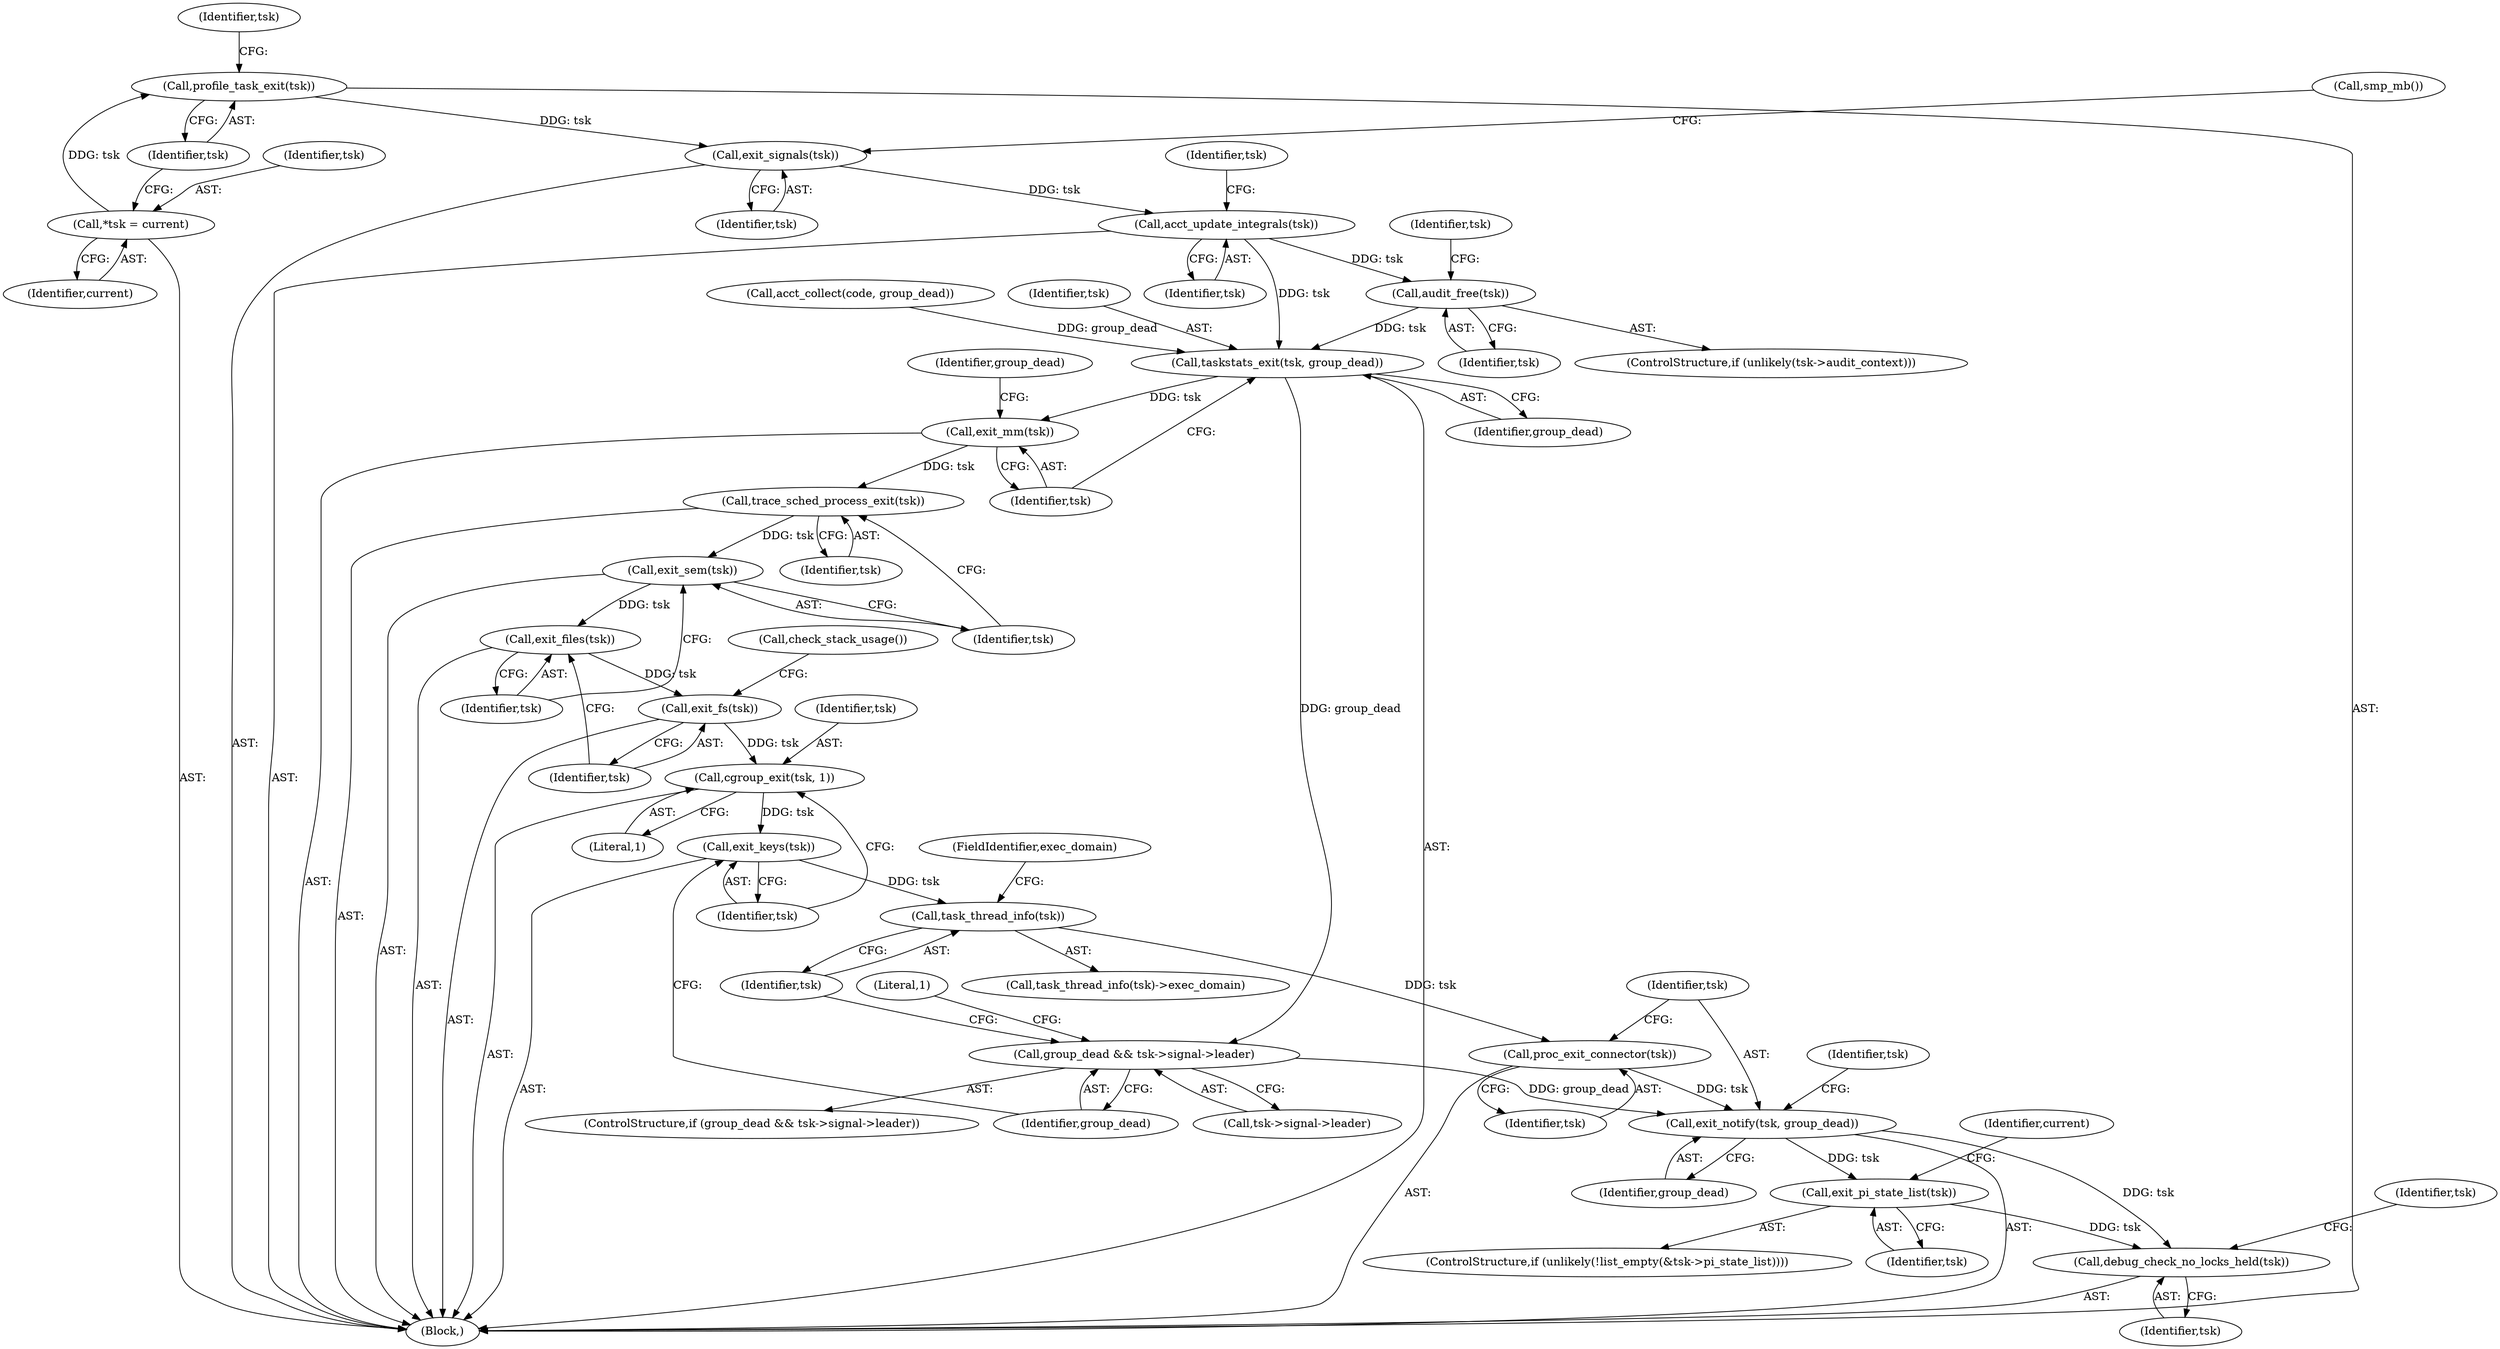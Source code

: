 digraph "0_linux_8141c7f3e7aee618312fa1c15109e1219de784a7@API" {
"1000174" [label="(Call,acct_update_integrals(tsk))"];
"1000163" [label="(Call,exit_signals(tsk))"];
"1000118" [label="(Call,profile_task_exit(tsk))"];
"1000114" [label="(Call,*tsk = current)"];
"1000223" [label="(Call,audit_free(tsk))"];
"1000230" [label="(Call,taskstats_exit(tsk, group_dead))"];
"1000233" [label="(Call,exit_mm(tsk))"];
"1000238" [label="(Call,trace_sched_process_exit(tsk))"];
"1000240" [label="(Call,exit_sem(tsk))"];
"1000242" [label="(Call,exit_files(tsk))"];
"1000244" [label="(Call,exit_fs(tsk))"];
"1000248" [label="(Call,cgroup_exit(tsk, 1))"];
"1000251" [label="(Call,exit_keys(tsk))"];
"1000266" [label="(Call,task_thread_info(tsk))"];
"1000280" [label="(Call,proc_exit_connector(tsk))"];
"1000282" [label="(Call,exit_notify(tsk, group_dead))"];
"1000302" [label="(Call,exit_pi_state_list(tsk))"];
"1000313" [label="(Call,debug_check_no_locks_held(tsk))"];
"1000254" [label="(Call,group_dead && tsk->signal->leader)"];
"1000251" [label="(Call,exit_keys(tsk))"];
"1000240" [label="(Call,exit_sem(tsk))"];
"1000119" [label="(Identifier,tsk)"];
"1000246" [label="(Call,check_stack_usage())"];
"1000224" [label="(Identifier,tsk)"];
"1000268" [label="(FieldIdentifier,exec_domain)"];
"1000249" [label="(Identifier,tsk)"];
"1000163" [label="(Call,exit_signals(tsk))"];
"1000116" [label="(Identifier,current)"];
"1000243" [label="(Identifier,tsk)"];
"1000245" [label="(Identifier,tsk)"];
"1000302" [label="(Call,exit_pi_state_list(tsk))"];
"1000115" [label="(Identifier,tsk)"];
"1000265" [label="(Call,task_thread_info(tsk)->exec_domain)"];
"1000175" [label="(Identifier,tsk)"];
"1000250" [label="(Literal,1)"];
"1000294" [label="(ControlStructure,if (unlikely(!list_empty(&tsk->pi_state_list))))"];
"1000303" [label="(Identifier,tsk)"];
"1000317" [label="(Identifier,tsk)"];
"1000280" [label="(Call,proc_exit_connector(tsk))"];
"1000232" [label="(Identifier,group_dead)"];
"1000266" [label="(Call,task_thread_info(tsk))"];
"1000256" [label="(Call,tsk->signal->leader)"];
"1000236" [label="(Identifier,group_dead)"];
"1000165" [label="(Call,smp_mb())"];
"1000281" [label="(Identifier,tsk)"];
"1000283" [label="(Identifier,tsk)"];
"1000242" [label="(Call,exit_files(tsk))"];
"1000314" [label="(Identifier,tsk)"];
"1000254" [label="(Call,group_dead && tsk->signal->leader)"];
"1000262" [label="(Literal,1)"];
"1000174" [label="(Call,acct_update_integrals(tsk))"];
"1000239" [label="(Identifier,tsk)"];
"1000230" [label="(Call,taskstats_exit(tsk, group_dead))"];
"1000282" [label="(Call,exit_notify(tsk, group_dead))"];
"1000164" [label="(Identifier,tsk)"];
"1000307" [label="(Identifier,current)"];
"1000178" [label="(Identifier,tsk)"];
"1000241" [label="(Identifier,tsk)"];
"1000112" [label="(Block,)"];
"1000233" [label="(Call,exit_mm(tsk))"];
"1000114" [label="(Call,*tsk = current)"];
"1000284" [label="(Identifier,group_dead)"];
"1000238" [label="(Call,trace_sched_process_exit(tsk))"];
"1000227" [label="(Identifier,tsk)"];
"1000218" [label="(ControlStructure,if (unlikely(tsk->audit_context)))"];
"1000287" [label="(Identifier,tsk)"];
"1000313" [label="(Call,debug_check_no_locks_held(tsk))"];
"1000223" [label="(Call,audit_free(tsk))"];
"1000212" [label="(Call,acct_collect(code, group_dead))"];
"1000252" [label="(Identifier,tsk)"];
"1000253" [label="(ControlStructure,if (group_dead && tsk->signal->leader))"];
"1000244" [label="(Call,exit_fs(tsk))"];
"1000118" [label="(Call,profile_task_exit(tsk))"];
"1000267" [label="(Identifier,tsk)"];
"1000231" [label="(Identifier,tsk)"];
"1000234" [label="(Identifier,tsk)"];
"1000124" [label="(Identifier,tsk)"];
"1000255" [label="(Identifier,group_dead)"];
"1000248" [label="(Call,cgroup_exit(tsk, 1))"];
"1000174" -> "1000112"  [label="AST: "];
"1000174" -> "1000175"  [label="CFG: "];
"1000175" -> "1000174"  [label="AST: "];
"1000178" -> "1000174"  [label="CFG: "];
"1000163" -> "1000174"  [label="DDG: tsk"];
"1000174" -> "1000223"  [label="DDG: tsk"];
"1000174" -> "1000230"  [label="DDG: tsk"];
"1000163" -> "1000112"  [label="AST: "];
"1000163" -> "1000164"  [label="CFG: "];
"1000164" -> "1000163"  [label="AST: "];
"1000165" -> "1000163"  [label="CFG: "];
"1000118" -> "1000163"  [label="DDG: tsk"];
"1000118" -> "1000112"  [label="AST: "];
"1000118" -> "1000119"  [label="CFG: "];
"1000119" -> "1000118"  [label="AST: "];
"1000124" -> "1000118"  [label="CFG: "];
"1000114" -> "1000118"  [label="DDG: tsk"];
"1000114" -> "1000112"  [label="AST: "];
"1000114" -> "1000116"  [label="CFG: "];
"1000115" -> "1000114"  [label="AST: "];
"1000116" -> "1000114"  [label="AST: "];
"1000119" -> "1000114"  [label="CFG: "];
"1000223" -> "1000218"  [label="AST: "];
"1000223" -> "1000224"  [label="CFG: "];
"1000224" -> "1000223"  [label="AST: "];
"1000227" -> "1000223"  [label="CFG: "];
"1000223" -> "1000230"  [label="DDG: tsk"];
"1000230" -> "1000112"  [label="AST: "];
"1000230" -> "1000232"  [label="CFG: "];
"1000231" -> "1000230"  [label="AST: "];
"1000232" -> "1000230"  [label="AST: "];
"1000234" -> "1000230"  [label="CFG: "];
"1000212" -> "1000230"  [label="DDG: group_dead"];
"1000230" -> "1000233"  [label="DDG: tsk"];
"1000230" -> "1000254"  [label="DDG: group_dead"];
"1000233" -> "1000112"  [label="AST: "];
"1000233" -> "1000234"  [label="CFG: "];
"1000234" -> "1000233"  [label="AST: "];
"1000236" -> "1000233"  [label="CFG: "];
"1000233" -> "1000238"  [label="DDG: tsk"];
"1000238" -> "1000112"  [label="AST: "];
"1000238" -> "1000239"  [label="CFG: "];
"1000239" -> "1000238"  [label="AST: "];
"1000241" -> "1000238"  [label="CFG: "];
"1000238" -> "1000240"  [label="DDG: tsk"];
"1000240" -> "1000112"  [label="AST: "];
"1000240" -> "1000241"  [label="CFG: "];
"1000241" -> "1000240"  [label="AST: "];
"1000243" -> "1000240"  [label="CFG: "];
"1000240" -> "1000242"  [label="DDG: tsk"];
"1000242" -> "1000112"  [label="AST: "];
"1000242" -> "1000243"  [label="CFG: "];
"1000243" -> "1000242"  [label="AST: "];
"1000245" -> "1000242"  [label="CFG: "];
"1000242" -> "1000244"  [label="DDG: tsk"];
"1000244" -> "1000112"  [label="AST: "];
"1000244" -> "1000245"  [label="CFG: "];
"1000245" -> "1000244"  [label="AST: "];
"1000246" -> "1000244"  [label="CFG: "];
"1000244" -> "1000248"  [label="DDG: tsk"];
"1000248" -> "1000112"  [label="AST: "];
"1000248" -> "1000250"  [label="CFG: "];
"1000249" -> "1000248"  [label="AST: "];
"1000250" -> "1000248"  [label="AST: "];
"1000252" -> "1000248"  [label="CFG: "];
"1000248" -> "1000251"  [label="DDG: tsk"];
"1000251" -> "1000112"  [label="AST: "];
"1000251" -> "1000252"  [label="CFG: "];
"1000252" -> "1000251"  [label="AST: "];
"1000255" -> "1000251"  [label="CFG: "];
"1000251" -> "1000266"  [label="DDG: tsk"];
"1000266" -> "1000265"  [label="AST: "];
"1000266" -> "1000267"  [label="CFG: "];
"1000267" -> "1000266"  [label="AST: "];
"1000268" -> "1000266"  [label="CFG: "];
"1000266" -> "1000280"  [label="DDG: tsk"];
"1000280" -> "1000112"  [label="AST: "];
"1000280" -> "1000281"  [label="CFG: "];
"1000281" -> "1000280"  [label="AST: "];
"1000283" -> "1000280"  [label="CFG: "];
"1000280" -> "1000282"  [label="DDG: tsk"];
"1000282" -> "1000112"  [label="AST: "];
"1000282" -> "1000284"  [label="CFG: "];
"1000283" -> "1000282"  [label="AST: "];
"1000284" -> "1000282"  [label="AST: "];
"1000287" -> "1000282"  [label="CFG: "];
"1000254" -> "1000282"  [label="DDG: group_dead"];
"1000282" -> "1000302"  [label="DDG: tsk"];
"1000282" -> "1000313"  [label="DDG: tsk"];
"1000302" -> "1000294"  [label="AST: "];
"1000302" -> "1000303"  [label="CFG: "];
"1000303" -> "1000302"  [label="AST: "];
"1000307" -> "1000302"  [label="CFG: "];
"1000302" -> "1000313"  [label="DDG: tsk"];
"1000313" -> "1000112"  [label="AST: "];
"1000313" -> "1000314"  [label="CFG: "];
"1000314" -> "1000313"  [label="AST: "];
"1000317" -> "1000313"  [label="CFG: "];
"1000254" -> "1000253"  [label="AST: "];
"1000254" -> "1000255"  [label="CFG: "];
"1000254" -> "1000256"  [label="CFG: "];
"1000255" -> "1000254"  [label="AST: "];
"1000256" -> "1000254"  [label="AST: "];
"1000262" -> "1000254"  [label="CFG: "];
"1000267" -> "1000254"  [label="CFG: "];
}
